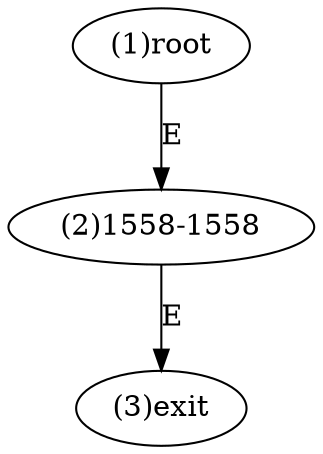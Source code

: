 digraph "" { 
1[ label="(1)root"];
2[ label="(2)1558-1558"];
3[ label="(3)exit"];
1->2[ label="E"];
2->3[ label="E"];
}